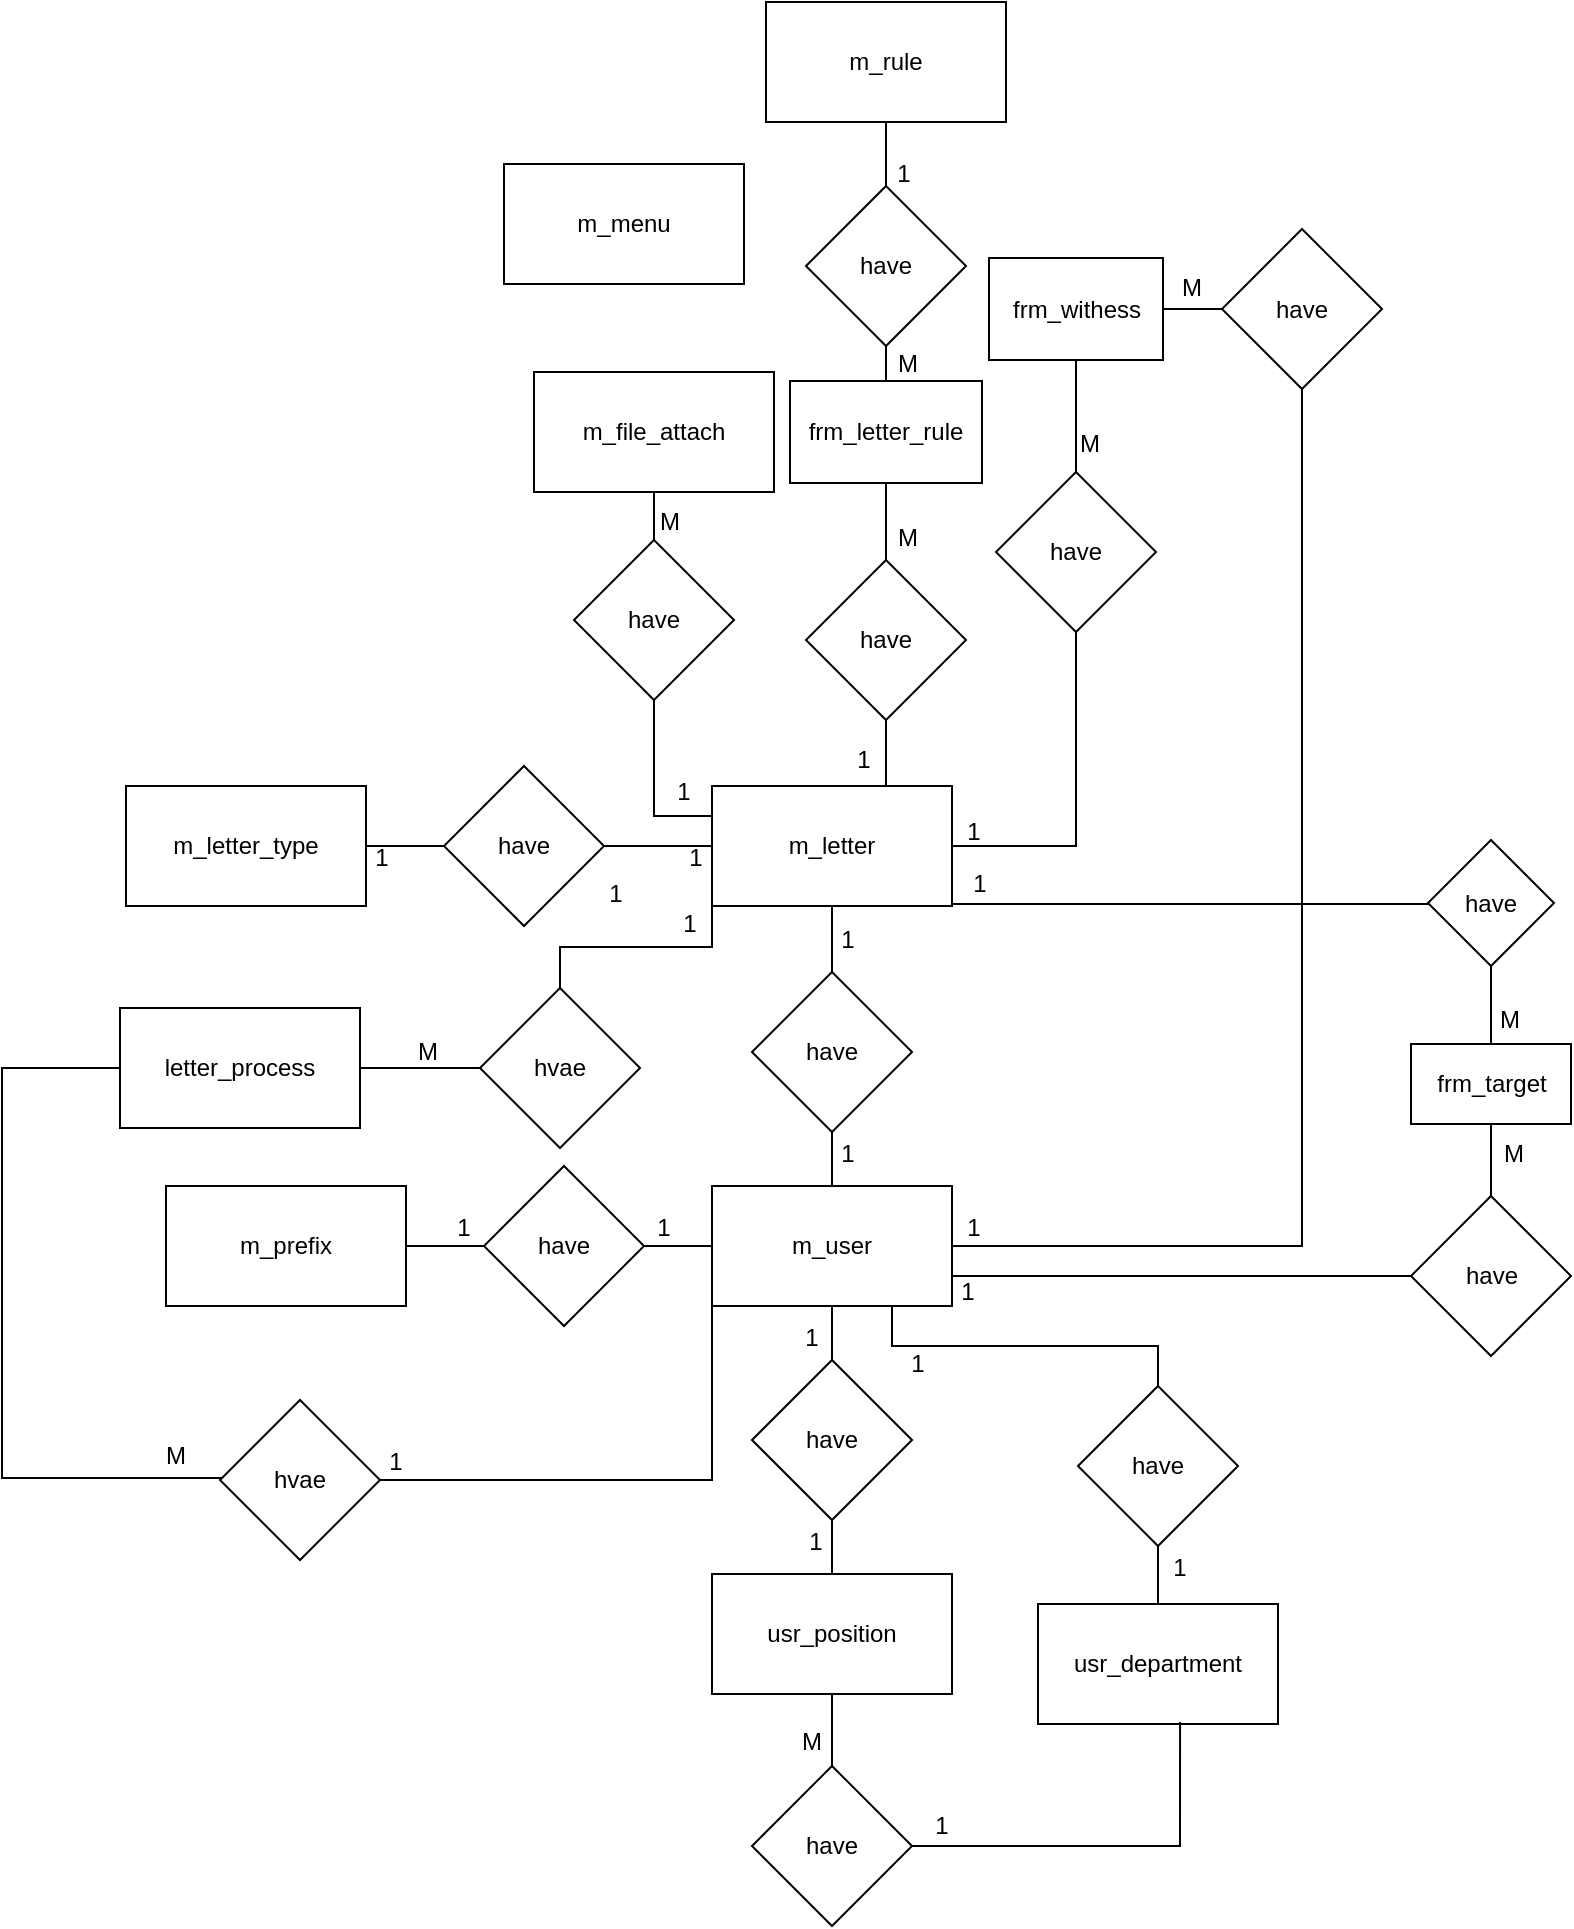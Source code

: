 <mxfile version="27.0.3">
  <diagram id="R2lEEEUBdFMjLlhIrx00" name="Page-1">
    <mxGraphModel dx="2037" dy="2161" grid="0" gridSize="10" guides="1" tooltips="1" connect="1" arrows="1" fold="1" page="1" pageScale="1" pageWidth="850" pageHeight="1100" math="0" shadow="0" extFonts="Permanent Marker^https://fonts.googleapis.com/css?family=Permanent+Marker">
      <root>
        <mxCell id="0" />
        <mxCell id="1" parent="0" />
        <mxCell id="7BO2q8-VZPHZlbMcH210-1" value="m_menu" style="rounded=0;whiteSpace=wrap;html=1;" parent="1" vertex="1">
          <mxGeometry x="278" y="-970" width="120" height="60" as="geometry" />
        </mxCell>
        <mxCell id="7BO2q8-VZPHZlbMcH210-8" value="" style="edgeStyle=orthogonalEdgeStyle;rounded=0;orthogonalLoop=1;jettySize=auto;html=1;endArrow=none;startFill=0;" parent="1" source="7BO2q8-VZPHZlbMcH210-6" target="7BO2q8-VZPHZlbMcH210-7" edge="1">
          <mxGeometry relative="1" as="geometry" />
        </mxCell>
        <mxCell id="7BO2q8-VZPHZlbMcH210-12" value="" style="edgeStyle=orthogonalEdgeStyle;rounded=0;orthogonalLoop=1;jettySize=auto;html=1;exitX=0;exitY=0.25;exitDx=0;exitDy=0;endArrow=none;startFill=0;" parent="1" source="7BO2q8-VZPHZlbMcH210-6" target="7BO2q8-VZPHZlbMcH210-11" edge="1">
          <mxGeometry relative="1" as="geometry" />
        </mxCell>
        <mxCell id="7BO2q8-VZPHZlbMcH210-25" value="" style="edgeStyle=orthogonalEdgeStyle;rounded=0;orthogonalLoop=1;jettySize=auto;html=1;endArrow=none;startFill=0;" parent="1" source="7BO2q8-VZPHZlbMcH210-6" target="7BO2q8-VZPHZlbMcH210-24" edge="1">
          <mxGeometry relative="1" as="geometry">
            <Array as="points">
              <mxPoint x="469" y="-668" />
              <mxPoint x="469" y="-668" />
            </Array>
          </mxGeometry>
        </mxCell>
        <mxCell id="7BO2q8-VZPHZlbMcH210-40" value="" style="edgeStyle=orthogonalEdgeStyle;rounded=0;orthogonalLoop=1;jettySize=auto;html=1;endArrow=none;startFill=0;" parent="1" source="7BO2q8-VZPHZlbMcH210-6" target="7BO2q8-VZPHZlbMcH210-39" edge="1">
          <mxGeometry relative="1" as="geometry" />
        </mxCell>
        <mxCell id="7BO2q8-VZPHZlbMcH210-46" value="" style="edgeStyle=orthogonalEdgeStyle;rounded=0;orthogonalLoop=1;jettySize=auto;html=1;endArrow=none;startFill=0;" parent="1" source="7BO2q8-VZPHZlbMcH210-6" target="7BO2q8-VZPHZlbMcH210-45" edge="1">
          <mxGeometry relative="1" as="geometry" />
        </mxCell>
        <mxCell id="7BO2q8-VZPHZlbMcH210-52" style="edgeStyle=orthogonalEdgeStyle;rounded=0;orthogonalLoop=1;jettySize=auto;html=1;exitX=0.75;exitY=1;exitDx=0;exitDy=0;endArrow=none;startFill=0;" parent="1" source="7BO2q8-VZPHZlbMcH210-6" target="7BO2q8-VZPHZlbMcH210-54" edge="1">
          <mxGeometry relative="1" as="geometry">
            <mxPoint x="549" y="-553" as="targetPoint" />
            <Array as="points">
              <mxPoint x="472" y="-600" />
              <mxPoint x="549" y="-600" />
            </Array>
          </mxGeometry>
        </mxCell>
        <mxCell id="7BO2q8-VZPHZlbMcH210-73" style="edgeStyle=orthogonalEdgeStyle;rounded=0;orthogonalLoop=1;jettySize=auto;html=1;exitX=0;exitY=1;exitDx=0;exitDy=0;endArrow=none;startFill=0;" parent="1" source="7BO2q8-VZPHZlbMcH210-6" target="7BO2q8-VZPHZlbMcH210-74" edge="1">
          <mxGeometry relative="1" as="geometry">
            <mxPoint x="294" y="-522" as="targetPoint" />
          </mxGeometry>
        </mxCell>
        <mxCell id="7BO2q8-VZPHZlbMcH210-6" value="m_letter" style="rounded=0;whiteSpace=wrap;html=1;" parent="1" vertex="1">
          <mxGeometry x="382" y="-659" width="120" height="60" as="geometry" />
        </mxCell>
        <mxCell id="7BO2q8-VZPHZlbMcH210-10" value="" style="edgeStyle=orthogonalEdgeStyle;rounded=0;orthogonalLoop=1;jettySize=auto;html=1;endArrow=none;startFill=0;" parent="1" source="7BO2q8-VZPHZlbMcH210-7" target="7BO2q8-VZPHZlbMcH210-9" edge="1">
          <mxGeometry relative="1" as="geometry">
            <Array as="points">
              <mxPoint x="222" y="-629" />
              <mxPoint x="222" y="-629" />
            </Array>
          </mxGeometry>
        </mxCell>
        <mxCell id="7BO2q8-VZPHZlbMcH210-7" value="have" style="rhombus;whiteSpace=wrap;html=1;rounded=0;" parent="1" vertex="1">
          <mxGeometry x="248" y="-669" width="80" height="80" as="geometry" />
        </mxCell>
        <mxCell id="7BO2q8-VZPHZlbMcH210-9" value="m_letter_type" style="whiteSpace=wrap;html=1;rounded=0;" parent="1" vertex="1">
          <mxGeometry x="89" y="-659" width="120" height="60" as="geometry" />
        </mxCell>
        <mxCell id="7BO2q8-VZPHZlbMcH210-14" value="" style="edgeStyle=orthogonalEdgeStyle;rounded=0;orthogonalLoop=1;jettySize=auto;html=1;endArrow=none;startFill=0;" parent="1" source="7BO2q8-VZPHZlbMcH210-11" target="7BO2q8-VZPHZlbMcH210-13" edge="1">
          <mxGeometry relative="1" as="geometry" />
        </mxCell>
        <mxCell id="7BO2q8-VZPHZlbMcH210-11" value="have" style="rhombus;whiteSpace=wrap;html=1;rounded=0;" parent="1" vertex="1">
          <mxGeometry x="313" y="-782" width="80" height="80" as="geometry" />
        </mxCell>
        <mxCell id="7BO2q8-VZPHZlbMcH210-13" value="m_file_attach" style="whiteSpace=wrap;html=1;rounded=0;" parent="1" vertex="1">
          <mxGeometry x="293" y="-866" width="120" height="60" as="geometry" />
        </mxCell>
        <mxCell id="7BO2q8-VZPHZlbMcH210-28" value="" style="edgeStyle=orthogonalEdgeStyle;rounded=0;orthogonalLoop=1;jettySize=auto;html=1;endArrow=none;startFill=0;" parent="1" source="7BO2q8-VZPHZlbMcH210-24" target="7BO2q8-VZPHZlbMcH210-27" edge="1">
          <mxGeometry relative="1" as="geometry" />
        </mxCell>
        <mxCell id="7BO2q8-VZPHZlbMcH210-24" value="have" style="rhombus;whiteSpace=wrap;html=1;rounded=0;" parent="1" vertex="1">
          <mxGeometry x="429" y="-772" width="80" height="80" as="geometry" />
        </mxCell>
        <mxCell id="7BO2q8-VZPHZlbMcH210-34" value="" style="edgeStyle=orthogonalEdgeStyle;rounded=0;orthogonalLoop=1;jettySize=auto;html=1;endArrow=none;startFill=0;" parent="1" source="7BO2q8-VZPHZlbMcH210-27" target="7BO2q8-VZPHZlbMcH210-33" edge="1">
          <mxGeometry relative="1" as="geometry" />
        </mxCell>
        <mxCell id="7BO2q8-VZPHZlbMcH210-27" value="frm_letter_rule" style="whiteSpace=wrap;html=1;rounded=0;" parent="1" vertex="1">
          <mxGeometry x="421" y="-861.5" width="96" height="51" as="geometry" />
        </mxCell>
        <mxCell id="7BO2q8-VZPHZlbMcH210-36" value="" style="edgeStyle=orthogonalEdgeStyle;rounded=0;orthogonalLoop=1;jettySize=auto;html=1;endArrow=none;startFill=0;" parent="1" source="7BO2q8-VZPHZlbMcH210-33" target="7BO2q8-VZPHZlbMcH210-35" edge="1">
          <mxGeometry relative="1" as="geometry" />
        </mxCell>
        <mxCell id="7BO2q8-VZPHZlbMcH210-33" value="have" style="rhombus;whiteSpace=wrap;html=1;rounded=0;" parent="1" vertex="1">
          <mxGeometry x="429" y="-959" width="80" height="80" as="geometry" />
        </mxCell>
        <mxCell id="7BO2q8-VZPHZlbMcH210-35" value="m_rule" style="whiteSpace=wrap;html=1;rounded=0;" parent="1" vertex="1">
          <mxGeometry x="409" y="-1051" width="120" height="60" as="geometry" />
        </mxCell>
        <mxCell id="7BO2q8-VZPHZlbMcH210-42" value="" style="edgeStyle=orthogonalEdgeStyle;rounded=0;orthogonalLoop=1;jettySize=auto;html=1;endArrow=none;startFill=0;" parent="1" source="7BO2q8-VZPHZlbMcH210-39" target="7BO2q8-VZPHZlbMcH210-41" edge="1">
          <mxGeometry relative="1" as="geometry" />
        </mxCell>
        <mxCell id="7BO2q8-VZPHZlbMcH210-39" value="have" style="rhombus;whiteSpace=wrap;html=1;rounded=0;" parent="1" vertex="1">
          <mxGeometry x="524" y="-816" width="80" height="80" as="geometry" />
        </mxCell>
        <mxCell id="7BO2q8-VZPHZlbMcH210-50" value="" style="edgeStyle=orthogonalEdgeStyle;rounded=0;orthogonalLoop=1;jettySize=auto;html=1;endArrow=none;startFill=0;" parent="1" source="7BO2q8-VZPHZlbMcH210-41" target="7BO2q8-VZPHZlbMcH210-49" edge="1">
          <mxGeometry relative="1" as="geometry" />
        </mxCell>
        <mxCell id="7BO2q8-VZPHZlbMcH210-41" value="frm_withess" style="whiteSpace=wrap;html=1;rounded=0;" parent="1" vertex="1">
          <mxGeometry x="520.5" y="-923" width="87" height="51" as="geometry" />
        </mxCell>
        <mxCell id="7BO2q8-VZPHZlbMcH210-48" value="" style="edgeStyle=orthogonalEdgeStyle;rounded=0;orthogonalLoop=1;jettySize=auto;html=1;endArrow=none;startFill=0;" parent="1" source="7BO2q8-VZPHZlbMcH210-45" target="7BO2q8-VZPHZlbMcH210-47" edge="1">
          <mxGeometry relative="1" as="geometry" />
        </mxCell>
        <mxCell id="7BO2q8-VZPHZlbMcH210-45" value="have" style="rhombus;whiteSpace=wrap;html=1;rounded=0;" parent="1" vertex="1">
          <mxGeometry x="402" y="-566" width="80" height="80" as="geometry" />
        </mxCell>
        <mxCell id="7BO2q8-VZPHZlbMcH210-62" value="" style="edgeStyle=orthogonalEdgeStyle;rounded=0;orthogonalLoop=1;jettySize=auto;html=1;endArrow=none;startFill=0;" parent="1" source="7BO2q8-VZPHZlbMcH210-47" target="7BO2q8-VZPHZlbMcH210-61" edge="1">
          <mxGeometry relative="1" as="geometry" />
        </mxCell>
        <mxCell id="7BO2q8-VZPHZlbMcH210-66" value="" style="edgeStyle=orthogonalEdgeStyle;rounded=0;orthogonalLoop=1;jettySize=auto;html=1;endArrow=none;startFill=0;" parent="1" source="7BO2q8-VZPHZlbMcH210-47" target="7BO2q8-VZPHZlbMcH210-65" edge="1">
          <mxGeometry relative="1" as="geometry" />
        </mxCell>
        <mxCell id="7BO2q8-VZPHZlbMcH210-69" style="edgeStyle=orthogonalEdgeStyle;rounded=0;orthogonalLoop=1;jettySize=auto;html=1;exitX=0.75;exitY=1;exitDx=0;exitDy=0;endArrow=none;startFill=0;" parent="1" source="7BO2q8-VZPHZlbMcH210-47" target="7BO2q8-VZPHZlbMcH210-70" edge="1">
          <mxGeometry relative="1" as="geometry">
            <mxPoint x="639" y="-334" as="targetPoint" />
          </mxGeometry>
        </mxCell>
        <mxCell id="7BO2q8-VZPHZlbMcH210-47" value="m_user" style="whiteSpace=wrap;html=1;rounded=0;" parent="1" vertex="1">
          <mxGeometry x="382" y="-459" width="120" height="60" as="geometry" />
        </mxCell>
        <mxCell id="7BO2q8-VZPHZlbMcH210-51" style="edgeStyle=orthogonalEdgeStyle;rounded=0;orthogonalLoop=1;jettySize=auto;html=1;entryX=1;entryY=0.5;entryDx=0;entryDy=0;endArrow=none;startFill=0;" parent="1" source="7BO2q8-VZPHZlbMcH210-49" target="7BO2q8-VZPHZlbMcH210-47" edge="1">
          <mxGeometry relative="1" as="geometry">
            <Array as="points">
              <mxPoint x="677" y="-429" />
            </Array>
          </mxGeometry>
        </mxCell>
        <mxCell id="7BO2q8-VZPHZlbMcH210-49" value="have" style="rhombus;whiteSpace=wrap;html=1;rounded=0;" parent="1" vertex="1">
          <mxGeometry x="637" y="-937.5" width="80" height="80" as="geometry" />
        </mxCell>
        <mxCell id="7BO2q8-VZPHZlbMcH210-95" style="edgeStyle=orthogonalEdgeStyle;rounded=0;orthogonalLoop=1;jettySize=auto;html=1;entryX=0.5;entryY=0;entryDx=0;entryDy=0;endArrow=none;startFill=0;" parent="1" source="7BO2q8-VZPHZlbMcH210-54" target="7BO2q8-VZPHZlbMcH210-55" edge="1">
          <mxGeometry relative="1" as="geometry" />
        </mxCell>
        <mxCell id="7BO2q8-VZPHZlbMcH210-54" value="have" style="rhombus;whiteSpace=wrap;html=1;" parent="1" vertex="1">
          <mxGeometry x="740" y="-632" width="63" height="63" as="geometry" />
        </mxCell>
        <mxCell id="7BO2q8-VZPHZlbMcH210-58" value="" style="edgeStyle=orthogonalEdgeStyle;rounded=0;orthogonalLoop=1;jettySize=auto;html=1;endArrow=none;startFill=0;" parent="1" source="7BO2q8-VZPHZlbMcH210-55" target="7BO2q8-VZPHZlbMcH210-57" edge="1">
          <mxGeometry relative="1" as="geometry" />
        </mxCell>
        <mxCell id="7BO2q8-VZPHZlbMcH210-55" value="frm_target" style="whiteSpace=wrap;html=1;" parent="1" vertex="1">
          <mxGeometry x="731.5" y="-530" width="80" height="40" as="geometry" />
        </mxCell>
        <mxCell id="7BO2q8-VZPHZlbMcH210-59" style="edgeStyle=orthogonalEdgeStyle;rounded=0;orthogonalLoop=1;jettySize=auto;html=1;entryX=1;entryY=0.75;entryDx=0;entryDy=0;endArrow=none;startFill=0;" parent="1" source="7BO2q8-VZPHZlbMcH210-57" target="7BO2q8-VZPHZlbMcH210-47" edge="1">
          <mxGeometry relative="1" as="geometry" />
        </mxCell>
        <mxCell id="7BO2q8-VZPHZlbMcH210-57" value="have" style="rhombus;whiteSpace=wrap;html=1;" parent="1" vertex="1">
          <mxGeometry x="731.5" y="-454" width="80" height="80" as="geometry" />
        </mxCell>
        <mxCell id="7BO2q8-VZPHZlbMcH210-64" value="" style="edgeStyle=orthogonalEdgeStyle;rounded=0;orthogonalLoop=1;jettySize=auto;html=1;endArrow=none;startFill=0;" parent="1" source="7BO2q8-VZPHZlbMcH210-61" target="7BO2q8-VZPHZlbMcH210-63" edge="1">
          <mxGeometry relative="1" as="geometry" />
        </mxCell>
        <mxCell id="7BO2q8-VZPHZlbMcH210-61" value="have" style="rhombus;whiteSpace=wrap;html=1;rounded=0;" parent="1" vertex="1">
          <mxGeometry x="268" y="-469" width="80" height="80" as="geometry" />
        </mxCell>
        <mxCell id="7BO2q8-VZPHZlbMcH210-63" value="m_prefix" style="rounded=0;whiteSpace=wrap;html=1;" parent="1" vertex="1">
          <mxGeometry x="109" y="-459" width="120" height="60" as="geometry" />
        </mxCell>
        <mxCell id="7BO2q8-VZPHZlbMcH210-68" value="" style="edgeStyle=orthogonalEdgeStyle;rounded=0;orthogonalLoop=1;jettySize=auto;html=1;endArrow=none;startFill=0;" parent="1" source="7BO2q8-VZPHZlbMcH210-65" target="7BO2q8-VZPHZlbMcH210-67" edge="1">
          <mxGeometry relative="1" as="geometry" />
        </mxCell>
        <mxCell id="7BO2q8-VZPHZlbMcH210-65" value="have" style="rhombus;whiteSpace=wrap;html=1;rounded=0;" parent="1" vertex="1">
          <mxGeometry x="402" y="-372" width="80" height="80" as="geometry" />
        </mxCell>
        <mxCell id="AeP0G8S4QCH2imR5dZR7-3" value="" style="edgeStyle=orthogonalEdgeStyle;rounded=0;orthogonalLoop=1;jettySize=auto;html=1;endArrow=none;startFill=0;" edge="1" parent="1" source="7BO2q8-VZPHZlbMcH210-67" target="AeP0G8S4QCH2imR5dZR7-2">
          <mxGeometry relative="1" as="geometry" />
        </mxCell>
        <mxCell id="7BO2q8-VZPHZlbMcH210-67" value="usr_position" style="whiteSpace=wrap;html=1;rounded=0;" parent="1" vertex="1">
          <mxGeometry x="382" y="-265" width="120" height="60" as="geometry" />
        </mxCell>
        <mxCell id="7BO2q8-VZPHZlbMcH210-72" value="" style="edgeStyle=orthogonalEdgeStyle;rounded=0;orthogonalLoop=1;jettySize=auto;html=1;endArrow=none;startFill=0;" parent="1" source="7BO2q8-VZPHZlbMcH210-70" target="7BO2q8-VZPHZlbMcH210-71" edge="1">
          <mxGeometry relative="1" as="geometry" />
        </mxCell>
        <mxCell id="7BO2q8-VZPHZlbMcH210-70" value="have" style="rhombus;whiteSpace=wrap;html=1;" parent="1" vertex="1">
          <mxGeometry x="565" y="-359" width="80" height="80" as="geometry" />
        </mxCell>
        <mxCell id="7BO2q8-VZPHZlbMcH210-71" value="usr_department" style="whiteSpace=wrap;html=1;" parent="1" vertex="1">
          <mxGeometry x="545" y="-250" width="120" height="60" as="geometry" />
        </mxCell>
        <mxCell id="7BO2q8-VZPHZlbMcH210-77" value="" style="edgeStyle=orthogonalEdgeStyle;rounded=0;orthogonalLoop=1;jettySize=auto;html=1;endArrow=none;startFill=0;" parent="1" source="7BO2q8-VZPHZlbMcH210-74" target="7BO2q8-VZPHZlbMcH210-76" edge="1">
          <mxGeometry relative="1" as="geometry" />
        </mxCell>
        <mxCell id="7BO2q8-VZPHZlbMcH210-74" value="hvae" style="rhombus;whiteSpace=wrap;html=1;" parent="1" vertex="1">
          <mxGeometry x="266" y="-558" width="80" height="80" as="geometry" />
        </mxCell>
        <mxCell id="7BO2q8-VZPHZlbMcH210-79" value="" style="edgeStyle=orthogonalEdgeStyle;rounded=0;orthogonalLoop=1;jettySize=auto;html=1;endArrow=none;startFill=0;" parent="1" source="7BO2q8-VZPHZlbMcH210-76" target="7BO2q8-VZPHZlbMcH210-78" edge="1">
          <mxGeometry relative="1" as="geometry">
            <Array as="points">
              <mxPoint x="27" y="-518" />
              <mxPoint x="27" y="-313" />
            </Array>
          </mxGeometry>
        </mxCell>
        <mxCell id="7BO2q8-VZPHZlbMcH210-76" value="letter_process" style="whiteSpace=wrap;html=1;" parent="1" vertex="1">
          <mxGeometry x="86" y="-548" width="120" height="60" as="geometry" />
        </mxCell>
        <mxCell id="7BO2q8-VZPHZlbMcH210-80" style="edgeStyle=orthogonalEdgeStyle;rounded=0;orthogonalLoop=1;jettySize=auto;html=1;entryX=0;entryY=1;entryDx=0;entryDy=0;endArrow=none;startFill=0;" parent="1" source="7BO2q8-VZPHZlbMcH210-78" target="7BO2q8-VZPHZlbMcH210-47" edge="1">
          <mxGeometry relative="1" as="geometry" />
        </mxCell>
        <mxCell id="7BO2q8-VZPHZlbMcH210-78" value="hvae" style="rhombus;whiteSpace=wrap;html=1;" parent="1" vertex="1">
          <mxGeometry x="136" y="-352" width="80" height="80" as="geometry" />
        </mxCell>
        <mxCell id="7BO2q8-VZPHZlbMcH210-86" value="1" style="text;html=1;align=center;verticalAlign=middle;whiteSpace=wrap;rounded=0;" parent="1" vertex="1">
          <mxGeometry x="470" y="-974" width="16" height="18" as="geometry" />
        </mxCell>
        <mxCell id="7BO2q8-VZPHZlbMcH210-87" value="1" style="text;html=1;align=center;verticalAlign=middle;whiteSpace=wrap;rounded=0;" parent="1" vertex="1">
          <mxGeometry x="360" y="-665" width="16" height="18" as="geometry" />
        </mxCell>
        <mxCell id="7BO2q8-VZPHZlbMcH210-88" value="1" style="text;html=1;align=center;verticalAlign=middle;whiteSpace=wrap;rounded=0;" parent="1" vertex="1">
          <mxGeometry x="450" y="-681" width="16" height="18" as="geometry" />
        </mxCell>
        <mxCell id="7BO2q8-VZPHZlbMcH210-89" value="1" style="text;html=1;align=center;verticalAlign=middle;whiteSpace=wrap;rounded=0;" parent="1" vertex="1">
          <mxGeometry x="504.5" y="-645" width="16" height="18" as="geometry" />
        </mxCell>
        <mxCell id="7BO2q8-VZPHZlbMcH210-90" value="1" style="text;html=1;align=center;verticalAlign=middle;whiteSpace=wrap;rounded=0;" parent="1" vertex="1">
          <mxGeometry x="366" y="-632" width="16" height="18" as="geometry" />
        </mxCell>
        <mxCell id="7BO2q8-VZPHZlbMcH210-91" value="1" style="text;html=1;align=center;verticalAlign=middle;whiteSpace=wrap;rounded=0;" parent="1" vertex="1">
          <mxGeometry x="209" y="-632" width="16" height="18" as="geometry" />
        </mxCell>
        <mxCell id="7BO2q8-VZPHZlbMcH210-92" value="1" style="text;html=1;align=center;verticalAlign=middle;whiteSpace=wrap;rounded=0;" parent="1" vertex="1">
          <mxGeometry x="363" y="-599" width="16" height="18" as="geometry" />
        </mxCell>
        <mxCell id="7BO2q8-VZPHZlbMcH210-93" value="1" style="text;html=1;align=center;verticalAlign=middle;whiteSpace=wrap;rounded=0;" parent="1" vertex="1">
          <mxGeometry x="442" y="-591" width="16" height="18" as="geometry" />
        </mxCell>
        <mxCell id="7BO2q8-VZPHZlbMcH210-94" value="1" style="text;html=1;align=center;verticalAlign=middle;whiteSpace=wrap;rounded=0;" parent="1" vertex="1">
          <mxGeometry x="326" y="-614" width="16" height="18" as="geometry" />
        </mxCell>
        <mxCell id="7BO2q8-VZPHZlbMcH210-96" value="1" style="text;html=1;align=center;verticalAlign=middle;whiteSpace=wrap;rounded=0;" parent="1" vertex="1">
          <mxGeometry x="508" y="-619" width="16" height="18" as="geometry" />
        </mxCell>
        <mxCell id="7BO2q8-VZPHZlbMcH210-97" value="1" style="text;html=1;align=center;verticalAlign=middle;whiteSpace=wrap;rounded=0;" parent="1" vertex="1">
          <mxGeometry x="502" y="-415" width="16" height="18" as="geometry" />
        </mxCell>
        <mxCell id="7BO2q8-VZPHZlbMcH210-98" value="1" style="text;html=1;align=center;verticalAlign=middle;whiteSpace=wrap;rounded=0;" parent="1" vertex="1">
          <mxGeometry x="607.5" y="-277" width="16" height="18" as="geometry" />
        </mxCell>
        <mxCell id="7BO2q8-VZPHZlbMcH210-101" value="1" style="text;html=1;align=center;verticalAlign=middle;whiteSpace=wrap;rounded=0;" parent="1" vertex="1">
          <mxGeometry x="477" y="-379" width="16" height="18" as="geometry" />
        </mxCell>
        <mxCell id="7BO2q8-VZPHZlbMcH210-104" value="1" style="text;html=1;align=center;verticalAlign=middle;whiteSpace=wrap;rounded=0;" parent="1" vertex="1">
          <mxGeometry x="424" y="-392" width="16" height="18" as="geometry" />
        </mxCell>
        <mxCell id="7BO2q8-VZPHZlbMcH210-105" value="1" style="text;html=1;align=center;verticalAlign=middle;whiteSpace=wrap;rounded=0;" parent="1" vertex="1">
          <mxGeometry x="426" y="-290" width="16" height="18" as="geometry" />
        </mxCell>
        <mxCell id="7BO2q8-VZPHZlbMcH210-106" value="1" style="text;html=1;align=center;verticalAlign=middle;whiteSpace=wrap;rounded=0;" parent="1" vertex="1">
          <mxGeometry x="216" y="-330" width="16" height="18" as="geometry" />
        </mxCell>
        <mxCell id="7BO2q8-VZPHZlbMcH210-107" value="1" style="text;html=1;align=center;verticalAlign=middle;whiteSpace=wrap;rounded=0;" parent="1" vertex="1">
          <mxGeometry x="250" y="-447" width="16" height="18" as="geometry" />
        </mxCell>
        <mxCell id="7BO2q8-VZPHZlbMcH210-108" value="1" style="text;html=1;align=center;verticalAlign=middle;whiteSpace=wrap;rounded=0;" parent="1" vertex="1">
          <mxGeometry x="350" y="-447" width="16" height="18" as="geometry" />
        </mxCell>
        <mxCell id="7BO2q8-VZPHZlbMcH210-110" value="M" style="text;html=1;align=center;verticalAlign=middle;whiteSpace=wrap;rounded=0;" parent="1" vertex="1">
          <mxGeometry x="472" y="-879" width="16" height="18" as="geometry" />
        </mxCell>
        <mxCell id="7BO2q8-VZPHZlbMcH210-111" value="M" style="text;html=1;align=center;verticalAlign=middle;whiteSpace=wrap;rounded=0;" parent="1" vertex="1">
          <mxGeometry x="353" y="-800" width="16" height="18" as="geometry" />
        </mxCell>
        <mxCell id="7BO2q8-VZPHZlbMcH210-112" value="M" style="text;html=1;align=center;verticalAlign=middle;whiteSpace=wrap;rounded=0;" parent="1" vertex="1">
          <mxGeometry x="563" y="-839" width="16" height="18" as="geometry" />
        </mxCell>
        <mxCell id="7BO2q8-VZPHZlbMcH210-113" value="M" style="text;html=1;align=center;verticalAlign=middle;whiteSpace=wrap;rounded=0;" parent="1" vertex="1">
          <mxGeometry x="614" y="-917" width="16" height="18" as="geometry" />
        </mxCell>
        <mxCell id="7BO2q8-VZPHZlbMcH210-114" value="1" style="text;html=1;align=center;verticalAlign=middle;whiteSpace=wrap;rounded=0;" parent="1" vertex="1">
          <mxGeometry x="504.5" y="-447" width="16" height="18" as="geometry" />
        </mxCell>
        <mxCell id="7BO2q8-VZPHZlbMcH210-115" value="M" style="text;html=1;align=center;verticalAlign=middle;whiteSpace=wrap;rounded=0;" parent="1" vertex="1">
          <mxGeometry x="773" y="-551" width="16" height="18" as="geometry" />
        </mxCell>
        <mxCell id="7BO2q8-VZPHZlbMcH210-116" value="M" style="text;html=1;align=center;verticalAlign=middle;whiteSpace=wrap;rounded=0;" parent="1" vertex="1">
          <mxGeometry x="775" y="-484" width="16" height="18" as="geometry" />
        </mxCell>
        <mxCell id="7BO2q8-VZPHZlbMcH210-117" value="M" style="text;html=1;align=center;verticalAlign=middle;whiteSpace=wrap;rounded=0;" parent="1" vertex="1">
          <mxGeometry x="232" y="-535" width="16" height="18" as="geometry" />
        </mxCell>
        <mxCell id="7BO2q8-VZPHZlbMcH210-118" value="M" style="text;html=1;align=center;verticalAlign=middle;whiteSpace=wrap;rounded=0;" parent="1" vertex="1">
          <mxGeometry x="106" y="-333" width="16" height="18" as="geometry" />
        </mxCell>
        <mxCell id="7BO2q8-VZPHZlbMcH210-119" value="M" style="text;html=1;align=center;verticalAlign=middle;whiteSpace=wrap;rounded=0;" parent="1" vertex="1">
          <mxGeometry x="472" y="-792" width="16" height="18" as="geometry" />
        </mxCell>
        <mxCell id="7BO2q8-VZPHZlbMcH210-121" value="1" style="text;html=1;align=center;verticalAlign=middle;whiteSpace=wrap;rounded=0;" parent="1" vertex="1">
          <mxGeometry x="442" y="-484" width="16" height="18" as="geometry" />
        </mxCell>
        <mxCell id="AeP0G8S4QCH2imR5dZR7-2" value="have" style="rhombus;whiteSpace=wrap;html=1;rounded=0;" vertex="1" parent="1">
          <mxGeometry x="402" y="-169" width="80" height="80" as="geometry" />
        </mxCell>
        <mxCell id="AeP0G8S4QCH2imR5dZR7-4" style="edgeStyle=orthogonalEdgeStyle;rounded=0;orthogonalLoop=1;jettySize=auto;html=1;entryX=0.592;entryY=0.983;entryDx=0;entryDy=0;entryPerimeter=0;endArrow=none;startFill=0;" edge="1" parent="1" source="AeP0G8S4QCH2imR5dZR7-2" target="7BO2q8-VZPHZlbMcH210-71">
          <mxGeometry relative="1" as="geometry" />
        </mxCell>
        <mxCell id="AeP0G8S4QCH2imR5dZR7-5" value="1" style="text;html=1;align=center;verticalAlign=middle;whiteSpace=wrap;rounded=0;" vertex="1" parent="1">
          <mxGeometry x="488.5" y="-148" width="16" height="18" as="geometry" />
        </mxCell>
        <mxCell id="AeP0G8S4QCH2imR5dZR7-6" value="M" style="text;html=1;align=center;verticalAlign=middle;whiteSpace=wrap;rounded=0;" vertex="1" parent="1">
          <mxGeometry x="424" y="-190" width="16" height="18" as="geometry" />
        </mxCell>
      </root>
    </mxGraphModel>
  </diagram>
</mxfile>
